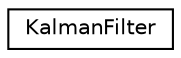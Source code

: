 digraph "Graphical Class Hierarchy"
{
 // INTERACTIVE_SVG=YES
  edge [fontname="Helvetica",fontsize="10",labelfontname="Helvetica",labelfontsize="10"];
  node [fontname="Helvetica",fontsize="10",shape=record];
  rankdir="LR";
  Node0 [label="KalmanFilter",height=0.2,width=0.4,color="black", fillcolor="white", style="filled",URL="$class_kalman_filter.html"];
}
